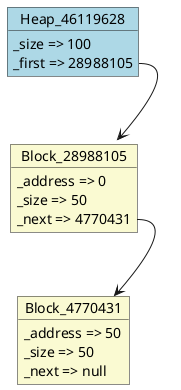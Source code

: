 @startuml object
object Heap_46119628#LightBlue {
  _size => 100
  _first => 28988105
}
object Block_28988105#LightGoldenRodYellow {
  _address => 0
  _size => 50
  _next => 4770431
}
object Block_4770431#LightGoldenRodYellow {
  _address => 50
  _size => 50
  _next => null
}
Block_28988105::_next --> Block_4770431
Heap_46119628::_first --> Block_28988105
@enduml
